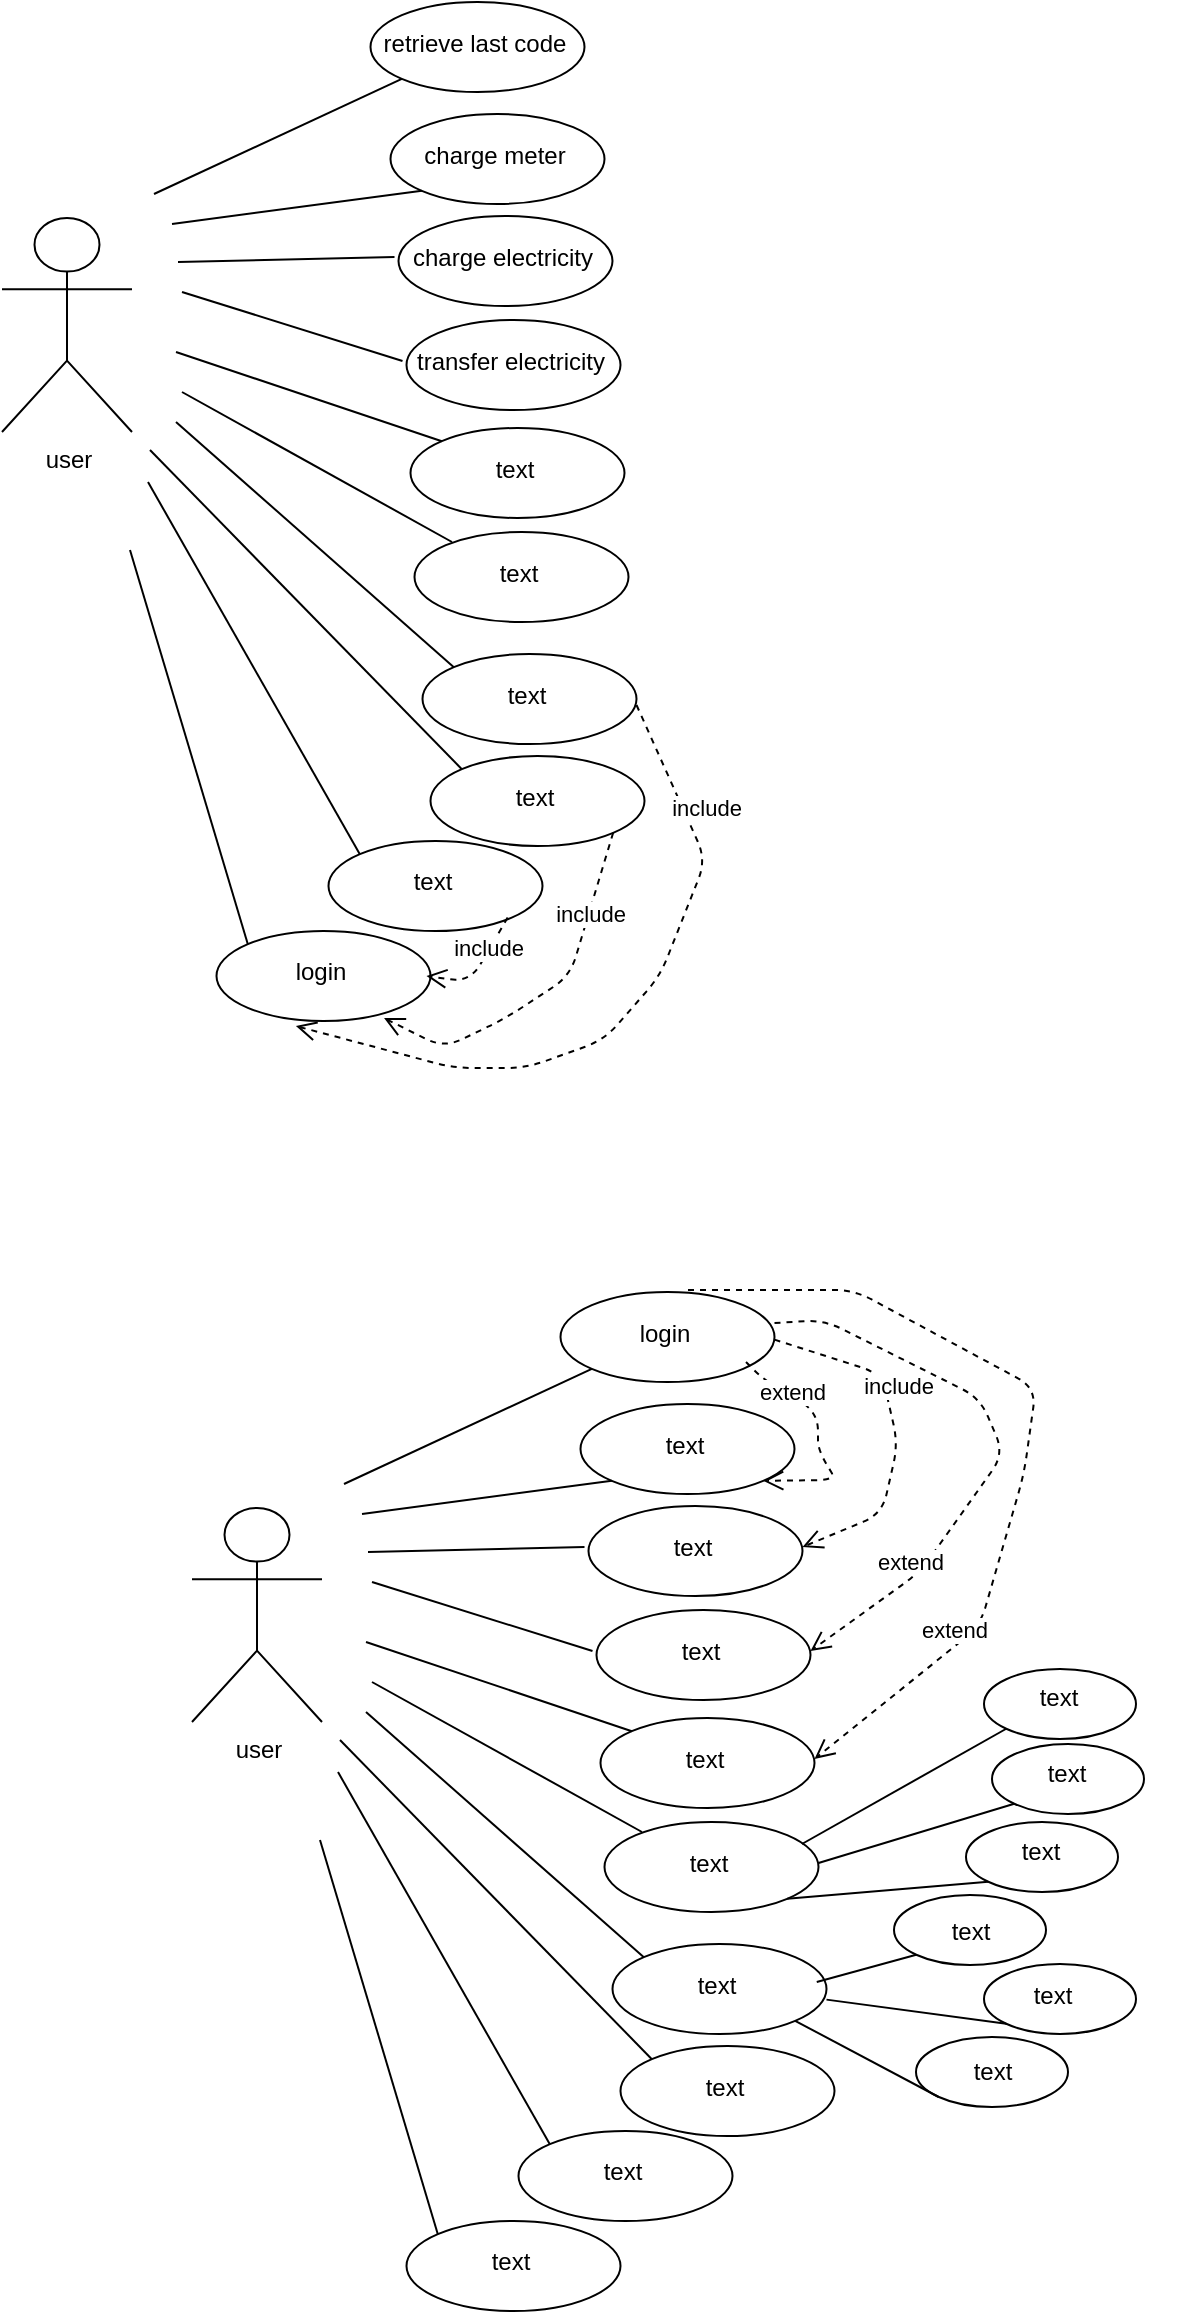 <mxfile version="12.9.6" type="device"><diagram id="FzSIQrA4KqryNm_t5dd9" name="Page-1"><mxGraphModel dx="1108" dy="425" grid="0" gridSize="10" guides="1" tooltips="1" connect="1" arrows="1" fold="1" page="1" pageScale="1" pageWidth="850" pageHeight="1100" math="0" shadow="0"><root><mxCell id="0"/><mxCell id="1" parent="0"/><UserObject label="user" tooltip="user" id="izetFacdLgfIDSLkVspy-1"><mxCell style="shape=umlActor;verticalLabelPosition=bottom;labelBackgroundColor=#ffffff;verticalAlign=top;html=1;" vertex="1" parent="1"><mxGeometry x="31" y="111" width="65" height="107" as="geometry"/></mxCell></UserObject><mxCell id="izetFacdLgfIDSLkVspy-8" value="" style="ellipse;whiteSpace=wrap;html=1;" vertex="1" parent="1"><mxGeometry x="215.25" y="3" width="107" height="45" as="geometry"/></mxCell><mxCell id="izetFacdLgfIDSLkVspy-9" value="retrieve last code" style="text;html=1;strokeColor=none;fillColor=none;align=center;verticalAlign=middle;whiteSpace=wrap;rounded=0;" vertex="1" parent="1"><mxGeometry x="213.25" y="13.5" width="109" height="20" as="geometry"/></mxCell><mxCell id="izetFacdLgfIDSLkVspy-11" value="" style="endArrow=none;html=1;entryX=0;entryY=1;entryDx=0;entryDy=0;" edge="1" parent="1" target="izetFacdLgfIDSLkVspy-8"><mxGeometry width="50" height="50" relative="1" as="geometry"><mxPoint x="107" y="99" as="sourcePoint"/><mxPoint x="217.25" y="11" as="targetPoint"/></mxGeometry></mxCell><mxCell id="izetFacdLgfIDSLkVspy-12" value="" style="ellipse;whiteSpace=wrap;html=1;" vertex="1" parent="1"><mxGeometry x="225.25" y="59" width="107" height="45" as="geometry"/></mxCell><mxCell id="izetFacdLgfIDSLkVspy-13" value="charge meter" style="text;html=1;strokeColor=none;fillColor=none;align=center;verticalAlign=middle;whiteSpace=wrap;rounded=0;" vertex="1" parent="1"><mxGeometry x="223.25" y="69.5" width="109" height="20" as="geometry"/></mxCell><mxCell id="izetFacdLgfIDSLkVspy-14" value="" style="endArrow=none;html=1;entryX=0;entryY=1;entryDx=0;entryDy=0;" edge="1" parent="1" target="izetFacdLgfIDSLkVspy-12"><mxGeometry width="50" height="50" relative="1" as="geometry"><mxPoint x="116" y="114" as="sourcePoint"/><mxPoint x="227.25" y="67" as="targetPoint"/></mxGeometry></mxCell><mxCell id="izetFacdLgfIDSLkVspy-15" value="" style="ellipse;whiteSpace=wrap;html=1;" vertex="1" parent="1"><mxGeometry x="229.25" y="110" width="107" height="45" as="geometry"/></mxCell><mxCell id="izetFacdLgfIDSLkVspy-16" value="charge electricity" style="text;html=1;strokeColor=none;fillColor=none;align=center;verticalAlign=middle;whiteSpace=wrap;rounded=0;" vertex="1" parent="1"><mxGeometry x="227.25" y="120.5" width="109" height="20" as="geometry"/></mxCell><mxCell id="izetFacdLgfIDSLkVspy-17" value="" style="endArrow=none;html=1;entryX=0;entryY=0.5;entryDx=0;entryDy=0;" edge="1" parent="1" target="izetFacdLgfIDSLkVspy-16"><mxGeometry width="50" height="50" relative="1" as="geometry"><mxPoint x="119" y="133" as="sourcePoint"/><mxPoint x="227" y="136" as="targetPoint"/></mxGeometry></mxCell><mxCell id="izetFacdLgfIDSLkVspy-18" value="" style="ellipse;whiteSpace=wrap;html=1;" vertex="1" parent="1"><mxGeometry x="233.25" y="162" width="107" height="45" as="geometry"/></mxCell><mxCell id="izetFacdLgfIDSLkVspy-19" value="transfer electricity" style="text;html=1;strokeColor=none;fillColor=none;align=center;verticalAlign=middle;whiteSpace=wrap;rounded=0;" vertex="1" parent="1"><mxGeometry x="231.25" y="172.5" width="109" height="20" as="geometry"/></mxCell><mxCell id="izetFacdLgfIDSLkVspy-20" value="" style="endArrow=none;html=1;entryX=0;entryY=0.5;entryDx=0;entryDy=0;" edge="1" parent="1" target="izetFacdLgfIDSLkVspy-19"><mxGeometry width="50" height="50" relative="1" as="geometry"><mxPoint x="121" y="148" as="sourcePoint"/><mxPoint x="235.25" y="170" as="targetPoint"/></mxGeometry></mxCell><mxCell id="izetFacdLgfIDSLkVspy-21" value="" style="ellipse;whiteSpace=wrap;html=1;" vertex="1" parent="1"><mxGeometry x="235.25" y="216" width="107" height="45" as="geometry"/></mxCell><mxCell id="izetFacdLgfIDSLkVspy-22" value="text" style="text;html=1;strokeColor=none;fillColor=none;align=center;verticalAlign=middle;whiteSpace=wrap;rounded=0;" vertex="1" parent="1"><mxGeometry x="233.25" y="226.5" width="109" height="20" as="geometry"/></mxCell><mxCell id="izetFacdLgfIDSLkVspy-23" value="" style="endArrow=none;html=1;entryX=0;entryY=0;entryDx=0;entryDy=0;" edge="1" parent="1" target="izetFacdLgfIDSLkVspy-21"><mxGeometry width="50" height="50" relative="1" as="geometry"><mxPoint x="118" y="178" as="sourcePoint"/><mxPoint x="237.25" y="224" as="targetPoint"/></mxGeometry></mxCell><mxCell id="izetFacdLgfIDSLkVspy-24" value="" style="ellipse;whiteSpace=wrap;html=1;" vertex="1" parent="1"><mxGeometry x="237.25" y="268" width="107" height="45" as="geometry"/></mxCell><mxCell id="izetFacdLgfIDSLkVspy-25" value="text" style="text;html=1;strokeColor=none;fillColor=none;align=center;verticalAlign=middle;whiteSpace=wrap;rounded=0;" vertex="1" parent="1"><mxGeometry x="235.25" y="278.5" width="109" height="20" as="geometry"/></mxCell><mxCell id="izetFacdLgfIDSLkVspy-26" value="" style="endArrow=none;html=1;" edge="1" parent="1"><mxGeometry width="50" height="50" relative="1" as="geometry"><mxPoint x="121" y="198" as="sourcePoint"/><mxPoint x="256" y="273" as="targetPoint"/></mxGeometry></mxCell><mxCell id="izetFacdLgfIDSLkVspy-27" value="" style="ellipse;whiteSpace=wrap;html=1;" vertex="1" parent="1"><mxGeometry x="241.25" y="329" width="107" height="45" as="geometry"/></mxCell><mxCell id="izetFacdLgfIDSLkVspy-28" value="text" style="text;html=1;strokeColor=none;fillColor=none;align=center;verticalAlign=middle;whiteSpace=wrap;rounded=0;" vertex="1" parent="1"><mxGeometry x="239.25" y="339.5" width="109" height="20" as="geometry"/></mxCell><mxCell id="izetFacdLgfIDSLkVspy-29" value="" style="endArrow=none;html=1;entryX=0;entryY=0;entryDx=0;entryDy=0;" edge="1" parent="1" target="izetFacdLgfIDSLkVspy-27"><mxGeometry width="50" height="50" relative="1" as="geometry"><mxPoint x="118" y="213" as="sourcePoint"/><mxPoint x="243.25" y="337" as="targetPoint"/></mxGeometry></mxCell><mxCell id="izetFacdLgfIDSLkVspy-30" value="" style="ellipse;whiteSpace=wrap;html=1;" vertex="1" parent="1"><mxGeometry x="245.25" y="380" width="107" height="45" as="geometry"/></mxCell><mxCell id="izetFacdLgfIDSLkVspy-31" value="text" style="text;html=1;strokeColor=none;fillColor=none;align=center;verticalAlign=middle;whiteSpace=wrap;rounded=0;" vertex="1" parent="1"><mxGeometry x="243.25" y="390.5" width="109" height="20" as="geometry"/></mxCell><mxCell id="izetFacdLgfIDSLkVspy-32" value="" style="endArrow=none;html=1;entryX=0;entryY=0;entryDx=0;entryDy=0;" edge="1" parent="1" target="izetFacdLgfIDSLkVspy-30"><mxGeometry width="50" height="50" relative="1" as="geometry"><mxPoint x="105" y="227" as="sourcePoint"/><mxPoint x="247.25" y="388" as="targetPoint"/></mxGeometry></mxCell><mxCell id="izetFacdLgfIDSLkVspy-33" value="" style="ellipse;whiteSpace=wrap;html=1;" vertex="1" parent="1"><mxGeometry x="194.25" y="422.5" width="107" height="45" as="geometry"/></mxCell><mxCell id="izetFacdLgfIDSLkVspy-34" value="text" style="text;html=1;strokeColor=none;fillColor=none;align=center;verticalAlign=middle;whiteSpace=wrap;rounded=0;" vertex="1" parent="1"><mxGeometry x="192.25" y="433" width="109" height="20" as="geometry"/></mxCell><mxCell id="izetFacdLgfIDSLkVspy-35" value="" style="endArrow=none;html=1;entryX=0;entryY=0;entryDx=0;entryDy=0;" edge="1" parent="1" target="izetFacdLgfIDSLkVspy-33"><mxGeometry width="50" height="50" relative="1" as="geometry"><mxPoint x="104" y="243" as="sourcePoint"/><mxPoint x="196.25" y="430.5" as="targetPoint"/></mxGeometry></mxCell><mxCell id="izetFacdLgfIDSLkVspy-36" value="" style="ellipse;whiteSpace=wrap;html=1;" vertex="1" parent="1"><mxGeometry x="138.25" y="467.5" width="107" height="45" as="geometry"/></mxCell><mxCell id="izetFacdLgfIDSLkVspy-37" value="login" style="text;html=1;strokeColor=none;fillColor=none;align=center;verticalAlign=middle;whiteSpace=wrap;rounded=0;" vertex="1" parent="1"><mxGeometry x="136.25" y="478" width="109" height="20" as="geometry"/></mxCell><mxCell id="izetFacdLgfIDSLkVspy-38" value="" style="endArrow=none;html=1;entryX=0;entryY=0;entryDx=0;entryDy=0;" edge="1" parent="1" target="izetFacdLgfIDSLkVspy-36"><mxGeometry width="50" height="50" relative="1" as="geometry"><mxPoint x="95" y="277" as="sourcePoint"/><mxPoint x="253.25" y="501" as="targetPoint"/></mxGeometry></mxCell><mxCell id="izetFacdLgfIDSLkVspy-44" value="include" style="html=1;verticalAlign=bottom;endArrow=open;dashed=1;endSize=8;exitX=1;exitY=1;exitDx=0;exitDy=0;entryX=1;entryY=0.5;entryDx=0;entryDy=0;" edge="1" parent="1"><mxGeometry x="-0.145" y="5" relative="1" as="geometry"><mxPoint x="283.827" y="460.805" as="sourcePoint"/><mxPoint x="243.25" y="490" as="targetPoint"/><Array as="points"><mxPoint x="265" y="493"/></Array><mxPoint x="-1" as="offset"/></mxGeometry></mxCell><mxCell id="izetFacdLgfIDSLkVspy-45" value="include" style="html=1;verticalAlign=bottom;endArrow=open;dashed=1;endSize=8;exitX=1;exitY=1;exitDx=0;exitDy=0;entryX=0.783;entryY=0.967;entryDx=0;entryDy=0;entryPerimeter=0;" edge="1" parent="1" source="izetFacdLgfIDSLkVspy-30" target="izetFacdLgfIDSLkVspy-36"><mxGeometry x="-0.437" y="3" relative="1" as="geometry"><mxPoint x="295.827" y="470.805" as="sourcePoint"/><mxPoint x="235.25" y="519" as="targetPoint"/><Array as="points"><mxPoint x="315" y="490"/><mxPoint x="283" y="511"/><mxPoint x="252" y="526"/></Array><mxPoint as="offset"/></mxGeometry></mxCell><mxCell id="izetFacdLgfIDSLkVspy-46" value="include" style="html=1;verticalAlign=bottom;endArrow=open;dashed=1;endSize=8;exitX=1;exitY=0.75;exitDx=0;exitDy=0;entryX=0.371;entryY=1.056;entryDx=0;entryDy=0;entryPerimeter=0;" edge="1" parent="1" source="izetFacdLgfIDSLkVspy-28" target="izetFacdLgfIDSLkVspy-36"><mxGeometry x="-0.602" y="7" relative="1" as="geometry"><mxPoint x="346.827" y="428.305" as="sourcePoint"/><mxPoint x="232.031" y="521.015" as="targetPoint"/><Array as="points"><mxPoint x="383" y="432"/><mxPoint x="360" y="490"/><mxPoint x="332" y="522"/><mxPoint x="293" y="536"/><mxPoint x="257" y="536"/></Array><mxPoint as="offset"/></mxGeometry></mxCell><UserObject label="user" tooltip="user" id="izetFacdLgfIDSLkVspy-47"><mxCell style="shape=umlActor;verticalLabelPosition=bottom;labelBackgroundColor=#ffffff;verticalAlign=top;html=1;" vertex="1" parent="1"><mxGeometry x="126" y="756" width="65" height="107" as="geometry"/></mxCell></UserObject><mxCell id="izetFacdLgfIDSLkVspy-48" value="" style="ellipse;whiteSpace=wrap;html=1;" vertex="1" parent="1"><mxGeometry x="310.25" y="648" width="107" height="45" as="geometry"/></mxCell><mxCell id="izetFacdLgfIDSLkVspy-49" value="login" style="text;html=1;strokeColor=none;fillColor=none;align=center;verticalAlign=middle;whiteSpace=wrap;rounded=0;" vertex="1" parent="1"><mxGeometry x="308.25" y="658.5" width="109" height="20" as="geometry"/></mxCell><mxCell id="izetFacdLgfIDSLkVspy-50" value="" style="endArrow=none;html=1;entryX=0;entryY=1;entryDx=0;entryDy=0;" edge="1" parent="1" target="izetFacdLgfIDSLkVspy-48"><mxGeometry width="50" height="50" relative="1" as="geometry"><mxPoint x="202" y="744" as="sourcePoint"/><mxPoint x="312.25" y="656" as="targetPoint"/></mxGeometry></mxCell><mxCell id="izetFacdLgfIDSLkVspy-51" value="" style="ellipse;whiteSpace=wrap;html=1;" vertex="1" parent="1"><mxGeometry x="320.25" y="704" width="107" height="45" as="geometry"/></mxCell><mxCell id="izetFacdLgfIDSLkVspy-52" value="text" style="text;html=1;strokeColor=none;fillColor=none;align=center;verticalAlign=middle;whiteSpace=wrap;rounded=0;" vertex="1" parent="1"><mxGeometry x="318.25" y="714.5" width="109" height="20" as="geometry"/></mxCell><mxCell id="izetFacdLgfIDSLkVspy-53" value="" style="endArrow=none;html=1;entryX=0;entryY=1;entryDx=0;entryDy=0;" edge="1" parent="1" target="izetFacdLgfIDSLkVspy-51"><mxGeometry width="50" height="50" relative="1" as="geometry"><mxPoint x="211" y="759" as="sourcePoint"/><mxPoint x="322.25" y="712" as="targetPoint"/></mxGeometry></mxCell><mxCell id="izetFacdLgfIDSLkVspy-54" value="" style="ellipse;whiteSpace=wrap;html=1;" vertex="1" parent="1"><mxGeometry x="324.25" y="755" width="107" height="45" as="geometry"/></mxCell><mxCell id="izetFacdLgfIDSLkVspy-55" value="text" style="text;html=1;strokeColor=none;fillColor=none;align=center;verticalAlign=middle;whiteSpace=wrap;rounded=0;" vertex="1" parent="1"><mxGeometry x="322.25" y="765.5" width="109" height="20" as="geometry"/></mxCell><mxCell id="izetFacdLgfIDSLkVspy-56" value="" style="endArrow=none;html=1;entryX=0;entryY=0.5;entryDx=0;entryDy=0;" edge="1" parent="1" target="izetFacdLgfIDSLkVspy-55"><mxGeometry width="50" height="50" relative="1" as="geometry"><mxPoint x="214" y="778" as="sourcePoint"/><mxPoint x="322" y="781" as="targetPoint"/></mxGeometry></mxCell><mxCell id="izetFacdLgfIDSLkVspy-57" value="" style="ellipse;whiteSpace=wrap;html=1;" vertex="1" parent="1"><mxGeometry x="328.25" y="807" width="107" height="45" as="geometry"/></mxCell><mxCell id="izetFacdLgfIDSLkVspy-58" value="text" style="text;html=1;strokeColor=none;fillColor=none;align=center;verticalAlign=middle;whiteSpace=wrap;rounded=0;" vertex="1" parent="1"><mxGeometry x="326.25" y="817.5" width="109" height="20" as="geometry"/></mxCell><mxCell id="izetFacdLgfIDSLkVspy-59" value="" style="endArrow=none;html=1;entryX=0;entryY=0.5;entryDx=0;entryDy=0;" edge="1" parent="1" target="izetFacdLgfIDSLkVspy-58"><mxGeometry width="50" height="50" relative="1" as="geometry"><mxPoint x="216" y="793" as="sourcePoint"/><mxPoint x="330.25" y="815" as="targetPoint"/></mxGeometry></mxCell><mxCell id="izetFacdLgfIDSLkVspy-60" value="" style="ellipse;whiteSpace=wrap;html=1;" vertex="1" parent="1"><mxGeometry x="330.25" y="861" width="107" height="45" as="geometry"/></mxCell><mxCell id="izetFacdLgfIDSLkVspy-61" value="text" style="text;html=1;strokeColor=none;fillColor=none;align=center;verticalAlign=middle;whiteSpace=wrap;rounded=0;" vertex="1" parent="1"><mxGeometry x="328.25" y="871.5" width="109" height="20" as="geometry"/></mxCell><mxCell id="izetFacdLgfIDSLkVspy-62" value="" style="endArrow=none;html=1;entryX=0;entryY=0;entryDx=0;entryDy=0;" edge="1" parent="1" target="izetFacdLgfIDSLkVspy-60"><mxGeometry width="50" height="50" relative="1" as="geometry"><mxPoint x="213" y="823" as="sourcePoint"/><mxPoint x="332.25" y="869" as="targetPoint"/></mxGeometry></mxCell><mxCell id="izetFacdLgfIDSLkVspy-63" value="" style="ellipse;whiteSpace=wrap;html=1;" vertex="1" parent="1"><mxGeometry x="332.25" y="913" width="107" height="45" as="geometry"/></mxCell><mxCell id="izetFacdLgfIDSLkVspy-64" value="text" style="text;html=1;strokeColor=none;fillColor=none;align=center;verticalAlign=middle;whiteSpace=wrap;rounded=0;" vertex="1" parent="1"><mxGeometry x="330.25" y="923.5" width="109" height="20" as="geometry"/></mxCell><mxCell id="izetFacdLgfIDSLkVspy-65" value="" style="endArrow=none;html=1;" edge="1" parent="1"><mxGeometry width="50" height="50" relative="1" as="geometry"><mxPoint x="216" y="843" as="sourcePoint"/><mxPoint x="351" y="918" as="targetPoint"/></mxGeometry></mxCell><mxCell id="izetFacdLgfIDSLkVspy-66" value="" style="ellipse;whiteSpace=wrap;html=1;" vertex="1" parent="1"><mxGeometry x="336.25" y="974" width="107" height="45" as="geometry"/></mxCell><mxCell id="izetFacdLgfIDSLkVspy-67" value="text" style="text;html=1;strokeColor=none;fillColor=none;align=center;verticalAlign=middle;whiteSpace=wrap;rounded=0;" vertex="1" parent="1"><mxGeometry x="334.25" y="984.5" width="109" height="20" as="geometry"/></mxCell><mxCell id="izetFacdLgfIDSLkVspy-68" value="" style="endArrow=none;html=1;entryX=0;entryY=0;entryDx=0;entryDy=0;" edge="1" parent="1" target="izetFacdLgfIDSLkVspy-66"><mxGeometry width="50" height="50" relative="1" as="geometry"><mxPoint x="213" y="858" as="sourcePoint"/><mxPoint x="338.25" y="982" as="targetPoint"/></mxGeometry></mxCell><mxCell id="izetFacdLgfIDSLkVspy-69" value="" style="ellipse;whiteSpace=wrap;html=1;" vertex="1" parent="1"><mxGeometry x="340.25" y="1025" width="107" height="45" as="geometry"/></mxCell><mxCell id="izetFacdLgfIDSLkVspy-70" value="text" style="text;html=1;strokeColor=none;fillColor=none;align=center;verticalAlign=middle;whiteSpace=wrap;rounded=0;" vertex="1" parent="1"><mxGeometry x="338.25" y="1035.5" width="109" height="20" as="geometry"/></mxCell><mxCell id="izetFacdLgfIDSLkVspy-71" value="" style="endArrow=none;html=1;entryX=0;entryY=0;entryDx=0;entryDy=0;" edge="1" parent="1" target="izetFacdLgfIDSLkVspy-69"><mxGeometry width="50" height="50" relative="1" as="geometry"><mxPoint x="200" y="872" as="sourcePoint"/><mxPoint x="342.25" y="1033" as="targetPoint"/></mxGeometry></mxCell><mxCell id="izetFacdLgfIDSLkVspy-72" value="" style="ellipse;whiteSpace=wrap;html=1;" vertex="1" parent="1"><mxGeometry x="289.25" y="1067.5" width="107" height="45" as="geometry"/></mxCell><mxCell id="izetFacdLgfIDSLkVspy-73" value="text" style="text;html=1;strokeColor=none;fillColor=none;align=center;verticalAlign=middle;whiteSpace=wrap;rounded=0;" vertex="1" parent="1"><mxGeometry x="287.25" y="1078" width="109" height="20" as="geometry"/></mxCell><mxCell id="izetFacdLgfIDSLkVspy-74" value="" style="endArrow=none;html=1;entryX=0;entryY=0;entryDx=0;entryDy=0;" edge="1" parent="1" target="izetFacdLgfIDSLkVspy-72"><mxGeometry width="50" height="50" relative="1" as="geometry"><mxPoint x="199" y="888" as="sourcePoint"/><mxPoint x="291.25" y="1075.5" as="targetPoint"/></mxGeometry></mxCell><mxCell id="izetFacdLgfIDSLkVspy-75" value="" style="ellipse;whiteSpace=wrap;html=1;" vertex="1" parent="1"><mxGeometry x="233.25" y="1112.5" width="107" height="45" as="geometry"/></mxCell><mxCell id="izetFacdLgfIDSLkVspy-76" value="text" style="text;html=1;strokeColor=none;fillColor=none;align=center;verticalAlign=middle;whiteSpace=wrap;rounded=0;" vertex="1" parent="1"><mxGeometry x="231.25" y="1123" width="109" height="20" as="geometry"/></mxCell><mxCell id="izetFacdLgfIDSLkVspy-77" value="" style="endArrow=none;html=1;entryX=0;entryY=0;entryDx=0;entryDy=0;" edge="1" parent="1" target="izetFacdLgfIDSLkVspy-75"><mxGeometry width="50" height="50" relative="1" as="geometry"><mxPoint x="190" y="922" as="sourcePoint"/><mxPoint x="348.25" y="1146" as="targetPoint"/></mxGeometry></mxCell><mxCell id="izetFacdLgfIDSLkVspy-81" value="include" style="html=1;verticalAlign=bottom;endArrow=open;dashed=1;endSize=8;exitX=1;exitY=1;exitDx=0;exitDy=0;entryX=1;entryY=0.5;entryDx=0;entryDy=0;" edge="1" parent="1" target="izetFacdLgfIDSLkVspy-55"><mxGeometry x="-0.145" y="5" relative="1" as="geometry"><mxPoint x="417.247" y="671.805" as="sourcePoint"/><mxPoint x="376.67" y="701" as="targetPoint"/><Array as="points"><mxPoint x="471" y="689"/><mxPoint x="479" y="724"/><mxPoint x="471" y="759"/></Array><mxPoint x="-1" as="offset"/></mxGeometry></mxCell><mxCell id="izetFacdLgfIDSLkVspy-82" value="extend" style="html=1;verticalAlign=bottom;endArrow=open;dashed=1;endSize=8;entryX=1;entryY=1;entryDx=0;entryDy=0;" edge="1" parent="1" target="izetFacdLgfIDSLkVspy-51"><mxGeometry x="-0.454" y="-6" relative="1" as="geometry"><mxPoint x="403" y="683" as="sourcePoint"/><mxPoint x="408" y="778.35" as="targetPoint"/><Array as="points"><mxPoint x="412" y="692"/><mxPoint x="439" y="708"/><mxPoint x="439" y="727"/><mxPoint x="448" y="742"/></Array><mxPoint as="offset"/></mxGeometry></mxCell><mxCell id="izetFacdLgfIDSLkVspy-83" value="extend" style="html=1;verticalAlign=bottom;endArrow=open;dashed=1;endSize=8;exitX=1;exitY=0.25;exitDx=0;exitDy=0;entryX=1;entryY=0.5;entryDx=0;entryDy=0;" edge="1" parent="1" source="izetFacdLgfIDSLkVspy-49" target="izetFacdLgfIDSLkVspy-58"><mxGeometry x="0.57" relative="1" as="geometry"><mxPoint x="393.247" y="646.845" as="sourcePoint"/><mxPoint x="411.077" y="714.495" as="targetPoint"/><Array as="points"><mxPoint x="442" y="662"/><mxPoint x="520" y="701"/><mxPoint x="532" y="729"/><mxPoint x="490" y="788"/></Array><mxPoint as="offset"/></mxGeometry></mxCell><mxCell id="izetFacdLgfIDSLkVspy-84" value="extend" style="html=1;verticalAlign=bottom;endArrow=open;dashed=1;endSize=8;entryX=1;entryY=0.5;entryDx=0;entryDy=0;" edge="1" parent="1" target="izetFacdLgfIDSLkVspy-61"><mxGeometry x="0.57" relative="1" as="geometry"><mxPoint x="374" y="647" as="sourcePoint"/><mxPoint x="445.25" y="837.5" as="targetPoint"/><Array as="points"><mxPoint x="457" y="647"/><mxPoint x="548" y="696"/><mxPoint x="542" y="739"/><mxPoint x="520" y="815"/></Array><mxPoint as="offset"/></mxGeometry></mxCell><mxCell id="izetFacdLgfIDSLkVspy-85" value="" style="ellipse;whiteSpace=wrap;html=1;" vertex="1" parent="1"><mxGeometry x="522" y="836.5" width="76" height="35" as="geometry"/></mxCell><mxCell id="izetFacdLgfIDSLkVspy-86" value="text" style="text;html=1;strokeColor=none;fillColor=none;align=center;verticalAlign=middle;whiteSpace=wrap;rounded=0;" vertex="1" parent="1"><mxGeometry x="505" y="841" width="109" height="20" as="geometry"/></mxCell><mxCell id="izetFacdLgfIDSLkVspy-88" value="" style="endArrow=none;html=1;exitX=0.924;exitY=0.025;exitDx=0;exitDy=0;exitPerimeter=0;entryX=0;entryY=1;entryDx=0;entryDy=0;" edge="1" parent="1" source="izetFacdLgfIDSLkVspy-64" target="izetFacdLgfIDSLkVspy-85"><mxGeometry width="50" height="50" relative="1" as="geometry"><mxPoint x="408" y="915.5" as="sourcePoint"/><mxPoint x="516.25" y="913" as="targetPoint"/></mxGeometry></mxCell><mxCell id="izetFacdLgfIDSLkVspy-89" value="" style="ellipse;whiteSpace=wrap;html=1;" vertex="1" parent="1"><mxGeometry x="526" y="874" width="76" height="35" as="geometry"/></mxCell><mxCell id="izetFacdLgfIDSLkVspy-90" value="text" style="text;html=1;strokeColor=none;fillColor=none;align=center;verticalAlign=middle;whiteSpace=wrap;rounded=0;" vertex="1" parent="1"><mxGeometry x="509" y="878.5" width="109" height="20" as="geometry"/></mxCell><mxCell id="izetFacdLgfIDSLkVspy-91" value="" style="endArrow=none;html=1;exitX=1;exitY=0.5;exitDx=0;exitDy=0;entryX=0;entryY=1;entryDx=0;entryDy=0;" edge="1" parent="1" target="izetFacdLgfIDSLkVspy-89" source="izetFacdLgfIDSLkVspy-64"><mxGeometry width="50" height="50" relative="1" as="geometry"><mxPoint x="440.966" y="934" as="sourcePoint"/><mxPoint x="526.25" y="923" as="targetPoint"/></mxGeometry></mxCell><mxCell id="izetFacdLgfIDSLkVspy-92" value="" style="ellipse;whiteSpace=wrap;html=1;" vertex="1" parent="1"><mxGeometry x="513" y="913" width="76" height="35" as="geometry"/></mxCell><mxCell id="izetFacdLgfIDSLkVspy-93" value="text" style="text;html=1;strokeColor=none;fillColor=none;align=center;verticalAlign=middle;whiteSpace=wrap;rounded=0;" vertex="1" parent="1"><mxGeometry x="496" y="917.5" width="109" height="20" as="geometry"/></mxCell><mxCell id="izetFacdLgfIDSLkVspy-94" value="" style="endArrow=none;html=1;exitX=1;exitY=1;exitDx=0;exitDy=0;entryX=0;entryY=1;entryDx=0;entryDy=0;" edge="1" parent="1" target="izetFacdLgfIDSLkVspy-92" source="izetFacdLgfIDSLkVspy-63"><mxGeometry width="50" height="50" relative="1" as="geometry"><mxPoint x="439.246" y="1010.5" as="sourcePoint"/><mxPoint x="524.53" y="999.5" as="targetPoint"/></mxGeometry></mxCell><mxCell id="izetFacdLgfIDSLkVspy-95" value="" style="ellipse;whiteSpace=wrap;html=1;" vertex="1" parent="1"><mxGeometry x="477" y="949.5" width="76" height="35" as="geometry"/></mxCell><mxCell id="izetFacdLgfIDSLkVspy-96" value="" style="endArrow=none;html=1;exitX=0.924;exitY=0.025;exitDx=0;exitDy=0;exitPerimeter=0;entryX=0;entryY=1;entryDx=0;entryDy=0;" edge="1" parent="1" target="izetFacdLgfIDSLkVspy-95"><mxGeometry width="50" height="50" relative="1" as="geometry"><mxPoint x="438.386" y="993" as="sourcePoint"/><mxPoint x="523.67" y="982" as="targetPoint"/></mxGeometry></mxCell><mxCell id="izetFacdLgfIDSLkVspy-97" value="" style="ellipse;whiteSpace=wrap;html=1;" vertex="1" parent="1"><mxGeometry x="522" y="984" width="76" height="35" as="geometry"/></mxCell><mxCell id="izetFacdLgfIDSLkVspy-98" value="" style="endArrow=none;html=1;entryX=0;entryY=1;entryDx=0;entryDy=0;" edge="1" parent="1" target="izetFacdLgfIDSLkVspy-97" source="izetFacdLgfIDSLkVspy-67"><mxGeometry width="50" height="50" relative="1" as="geometry"><mxPoint x="446.67" y="1002.5" as="sourcePoint"/><mxPoint x="533.67" y="992" as="targetPoint"/></mxGeometry></mxCell><mxCell id="izetFacdLgfIDSLkVspy-99" value="" style="ellipse;whiteSpace=wrap;html=1;" vertex="1" parent="1"><mxGeometry x="488.0" y="1020.5" width="76" height="35" as="geometry"/></mxCell><mxCell id="izetFacdLgfIDSLkVspy-100" value="" style="endArrow=none;html=1;exitX=1;exitY=1;exitDx=0;exitDy=0;entryX=0;entryY=1;entryDx=0;entryDy=0;" edge="1" parent="1" target="izetFacdLgfIDSLkVspy-99" source="izetFacdLgfIDSLkVspy-66"><mxGeometry width="50" height="50" relative="1" as="geometry"><mxPoint x="431.247" y="1020.305" as="sourcePoint"/><mxPoint x="531.95" y="1068.5" as="targetPoint"/></mxGeometry></mxCell><mxCell id="izetFacdLgfIDSLkVspy-102" value="text" style="text;html=1;strokeColor=none;fillColor=none;align=center;verticalAlign=middle;whiteSpace=wrap;rounded=0;" vertex="1" parent="1"><mxGeometry x="460.5" y="958" width="109" height="20" as="geometry"/></mxCell><mxCell id="izetFacdLgfIDSLkVspy-103" value="text" style="text;html=1;strokeColor=none;fillColor=none;align=center;verticalAlign=middle;whiteSpace=wrap;rounded=0;" vertex="1" parent="1"><mxGeometry x="502" y="990" width="109" height="20" as="geometry"/></mxCell><mxCell id="izetFacdLgfIDSLkVspy-104" value="text" style="text;html=1;strokeColor=none;fillColor=none;align=center;verticalAlign=middle;whiteSpace=wrap;rounded=0;" vertex="1" parent="1"><mxGeometry x="471.5" y="1028" width="109" height="20" as="geometry"/></mxCell></root></mxGraphModel></diagram></mxfile>
